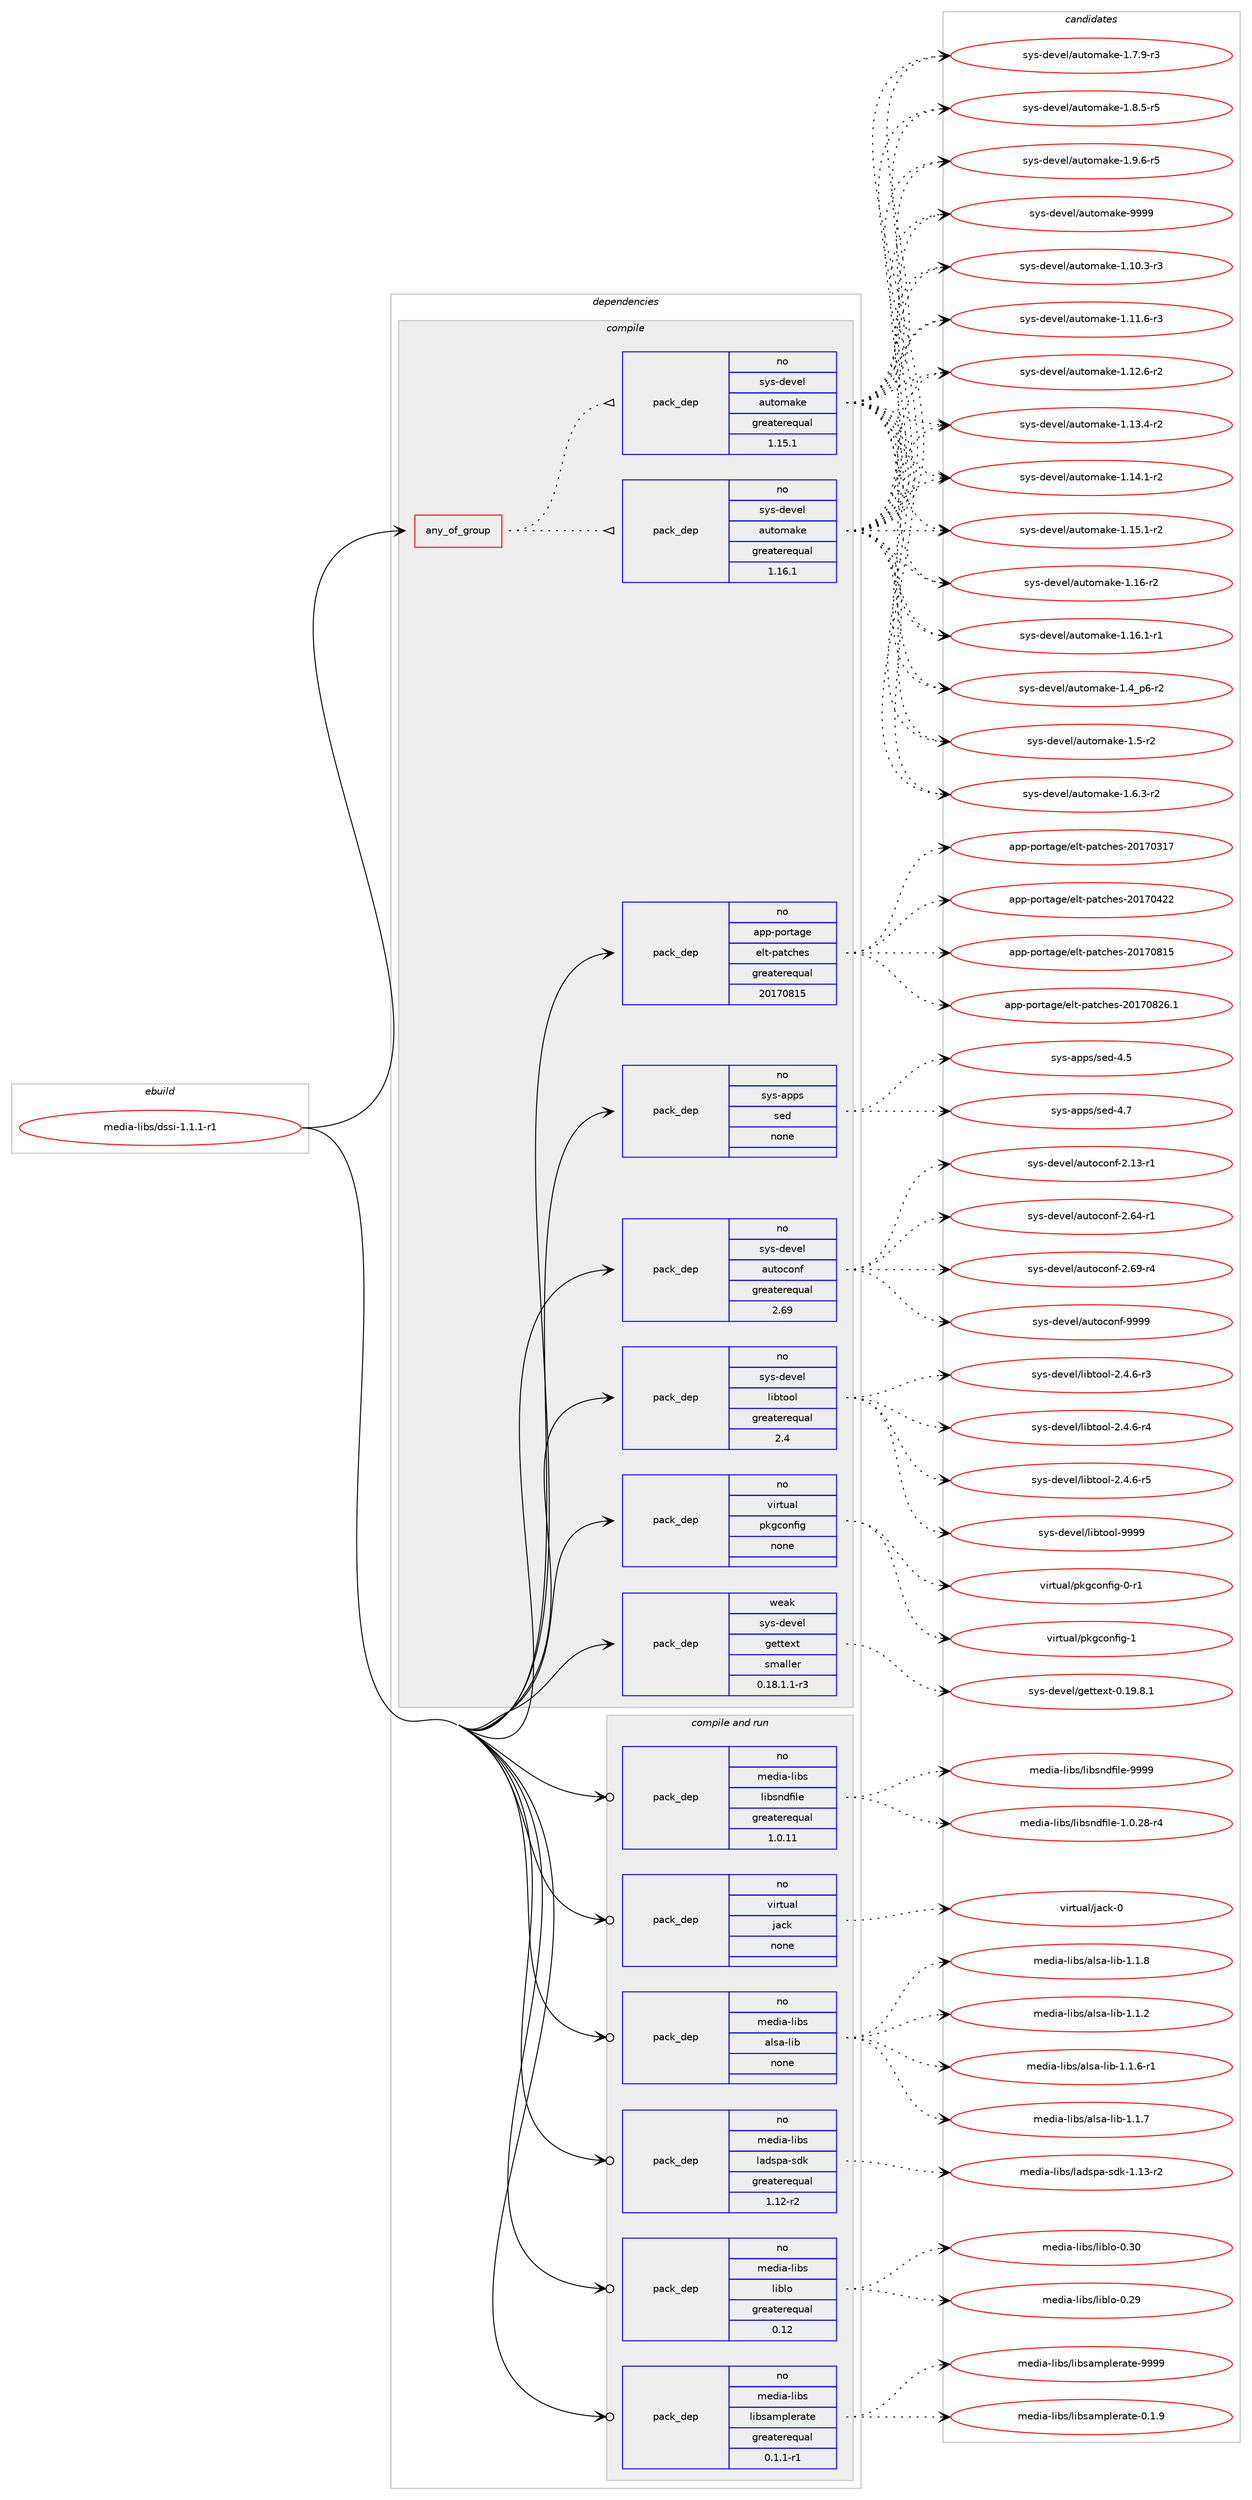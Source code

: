 digraph prolog {

# *************
# Graph options
# *************

newrank=true;
concentrate=true;
compound=true;
graph [rankdir=LR,fontname=Helvetica,fontsize=10,ranksep=1.5];#, ranksep=2.5, nodesep=0.2];
edge  [arrowhead=vee];
node  [fontname=Helvetica,fontsize=10];

# **********
# The ebuild
# **********

subgraph cluster_leftcol {
color=gray;
rank=same;
label=<<i>ebuild</i>>;
id [label="media-libs/dssi-1.1.1-r1", color=red, width=4, href="../media-libs/dssi-1.1.1-r1.svg"];
}

# ****************
# The dependencies
# ****************

subgraph cluster_midcol {
color=gray;
label=<<i>dependencies</i>>;
subgraph cluster_compile {
fillcolor="#eeeeee";
style=filled;
label=<<i>compile</i>>;
subgraph any24978 {
dependency1609694 [label=<<TABLE BORDER="0" CELLBORDER="1" CELLSPACING="0" CELLPADDING="4"><TR><TD CELLPADDING="10">any_of_group</TD></TR></TABLE>>, shape=none, color=red];subgraph pack1150297 {
dependency1609695 [label=<<TABLE BORDER="0" CELLBORDER="1" CELLSPACING="0" CELLPADDING="4" WIDTH="220"><TR><TD ROWSPAN="6" CELLPADDING="30">pack_dep</TD></TR><TR><TD WIDTH="110">no</TD></TR><TR><TD>sys-devel</TD></TR><TR><TD>automake</TD></TR><TR><TD>greaterequal</TD></TR><TR><TD>1.16.1</TD></TR></TABLE>>, shape=none, color=blue];
}
dependency1609694:e -> dependency1609695:w [weight=20,style="dotted",arrowhead="oinv"];
subgraph pack1150298 {
dependency1609696 [label=<<TABLE BORDER="0" CELLBORDER="1" CELLSPACING="0" CELLPADDING="4" WIDTH="220"><TR><TD ROWSPAN="6" CELLPADDING="30">pack_dep</TD></TR><TR><TD WIDTH="110">no</TD></TR><TR><TD>sys-devel</TD></TR><TR><TD>automake</TD></TR><TR><TD>greaterequal</TD></TR><TR><TD>1.15.1</TD></TR></TABLE>>, shape=none, color=blue];
}
dependency1609694:e -> dependency1609696:w [weight=20,style="dotted",arrowhead="oinv"];
}
id:e -> dependency1609694:w [weight=20,style="solid",arrowhead="vee"];
subgraph pack1150299 {
dependency1609697 [label=<<TABLE BORDER="0" CELLBORDER="1" CELLSPACING="0" CELLPADDING="4" WIDTH="220"><TR><TD ROWSPAN="6" CELLPADDING="30">pack_dep</TD></TR><TR><TD WIDTH="110">no</TD></TR><TR><TD>app-portage</TD></TR><TR><TD>elt-patches</TD></TR><TR><TD>greaterequal</TD></TR><TR><TD>20170815</TD></TR></TABLE>>, shape=none, color=blue];
}
id:e -> dependency1609697:w [weight=20,style="solid",arrowhead="vee"];
subgraph pack1150300 {
dependency1609698 [label=<<TABLE BORDER="0" CELLBORDER="1" CELLSPACING="0" CELLPADDING="4" WIDTH="220"><TR><TD ROWSPAN="6" CELLPADDING="30">pack_dep</TD></TR><TR><TD WIDTH="110">no</TD></TR><TR><TD>sys-apps</TD></TR><TR><TD>sed</TD></TR><TR><TD>none</TD></TR><TR><TD></TD></TR></TABLE>>, shape=none, color=blue];
}
id:e -> dependency1609698:w [weight=20,style="solid",arrowhead="vee"];
subgraph pack1150301 {
dependency1609699 [label=<<TABLE BORDER="0" CELLBORDER="1" CELLSPACING="0" CELLPADDING="4" WIDTH="220"><TR><TD ROWSPAN="6" CELLPADDING="30">pack_dep</TD></TR><TR><TD WIDTH="110">no</TD></TR><TR><TD>sys-devel</TD></TR><TR><TD>autoconf</TD></TR><TR><TD>greaterequal</TD></TR><TR><TD>2.69</TD></TR></TABLE>>, shape=none, color=blue];
}
id:e -> dependency1609699:w [weight=20,style="solid",arrowhead="vee"];
subgraph pack1150302 {
dependency1609700 [label=<<TABLE BORDER="0" CELLBORDER="1" CELLSPACING="0" CELLPADDING="4" WIDTH="220"><TR><TD ROWSPAN="6" CELLPADDING="30">pack_dep</TD></TR><TR><TD WIDTH="110">no</TD></TR><TR><TD>sys-devel</TD></TR><TR><TD>libtool</TD></TR><TR><TD>greaterequal</TD></TR><TR><TD>2.4</TD></TR></TABLE>>, shape=none, color=blue];
}
id:e -> dependency1609700:w [weight=20,style="solid",arrowhead="vee"];
subgraph pack1150303 {
dependency1609701 [label=<<TABLE BORDER="0" CELLBORDER="1" CELLSPACING="0" CELLPADDING="4" WIDTH="220"><TR><TD ROWSPAN="6" CELLPADDING="30">pack_dep</TD></TR><TR><TD WIDTH="110">no</TD></TR><TR><TD>virtual</TD></TR><TR><TD>pkgconfig</TD></TR><TR><TD>none</TD></TR><TR><TD></TD></TR></TABLE>>, shape=none, color=blue];
}
id:e -> dependency1609701:w [weight=20,style="solid",arrowhead="vee"];
subgraph pack1150304 {
dependency1609702 [label=<<TABLE BORDER="0" CELLBORDER="1" CELLSPACING="0" CELLPADDING="4" WIDTH="220"><TR><TD ROWSPAN="6" CELLPADDING="30">pack_dep</TD></TR><TR><TD WIDTH="110">weak</TD></TR><TR><TD>sys-devel</TD></TR><TR><TD>gettext</TD></TR><TR><TD>smaller</TD></TR><TR><TD>0.18.1.1-r3</TD></TR></TABLE>>, shape=none, color=blue];
}
id:e -> dependency1609702:w [weight=20,style="solid",arrowhead="vee"];
}
subgraph cluster_compileandrun {
fillcolor="#eeeeee";
style=filled;
label=<<i>compile and run</i>>;
subgraph pack1150305 {
dependency1609703 [label=<<TABLE BORDER="0" CELLBORDER="1" CELLSPACING="0" CELLPADDING="4" WIDTH="220"><TR><TD ROWSPAN="6" CELLPADDING="30">pack_dep</TD></TR><TR><TD WIDTH="110">no</TD></TR><TR><TD>media-libs</TD></TR><TR><TD>alsa-lib</TD></TR><TR><TD>none</TD></TR><TR><TD></TD></TR></TABLE>>, shape=none, color=blue];
}
id:e -> dependency1609703:w [weight=20,style="solid",arrowhead="odotvee"];
subgraph pack1150306 {
dependency1609704 [label=<<TABLE BORDER="0" CELLBORDER="1" CELLSPACING="0" CELLPADDING="4" WIDTH="220"><TR><TD ROWSPAN="6" CELLPADDING="30">pack_dep</TD></TR><TR><TD WIDTH="110">no</TD></TR><TR><TD>media-libs</TD></TR><TR><TD>ladspa-sdk</TD></TR><TR><TD>greaterequal</TD></TR><TR><TD>1.12-r2</TD></TR></TABLE>>, shape=none, color=blue];
}
id:e -> dependency1609704:w [weight=20,style="solid",arrowhead="odotvee"];
subgraph pack1150307 {
dependency1609705 [label=<<TABLE BORDER="0" CELLBORDER="1" CELLSPACING="0" CELLPADDING="4" WIDTH="220"><TR><TD ROWSPAN="6" CELLPADDING="30">pack_dep</TD></TR><TR><TD WIDTH="110">no</TD></TR><TR><TD>media-libs</TD></TR><TR><TD>liblo</TD></TR><TR><TD>greaterequal</TD></TR><TR><TD>0.12</TD></TR></TABLE>>, shape=none, color=blue];
}
id:e -> dependency1609705:w [weight=20,style="solid",arrowhead="odotvee"];
subgraph pack1150308 {
dependency1609706 [label=<<TABLE BORDER="0" CELLBORDER="1" CELLSPACING="0" CELLPADDING="4" WIDTH="220"><TR><TD ROWSPAN="6" CELLPADDING="30">pack_dep</TD></TR><TR><TD WIDTH="110">no</TD></TR><TR><TD>media-libs</TD></TR><TR><TD>libsamplerate</TD></TR><TR><TD>greaterequal</TD></TR><TR><TD>0.1.1-r1</TD></TR></TABLE>>, shape=none, color=blue];
}
id:e -> dependency1609706:w [weight=20,style="solid",arrowhead="odotvee"];
subgraph pack1150309 {
dependency1609707 [label=<<TABLE BORDER="0" CELLBORDER="1" CELLSPACING="0" CELLPADDING="4" WIDTH="220"><TR><TD ROWSPAN="6" CELLPADDING="30">pack_dep</TD></TR><TR><TD WIDTH="110">no</TD></TR><TR><TD>media-libs</TD></TR><TR><TD>libsndfile</TD></TR><TR><TD>greaterequal</TD></TR><TR><TD>1.0.11</TD></TR></TABLE>>, shape=none, color=blue];
}
id:e -> dependency1609707:w [weight=20,style="solid",arrowhead="odotvee"];
subgraph pack1150310 {
dependency1609708 [label=<<TABLE BORDER="0" CELLBORDER="1" CELLSPACING="0" CELLPADDING="4" WIDTH="220"><TR><TD ROWSPAN="6" CELLPADDING="30">pack_dep</TD></TR><TR><TD WIDTH="110">no</TD></TR><TR><TD>virtual</TD></TR><TR><TD>jack</TD></TR><TR><TD>none</TD></TR><TR><TD></TD></TR></TABLE>>, shape=none, color=blue];
}
id:e -> dependency1609708:w [weight=20,style="solid",arrowhead="odotvee"];
}
subgraph cluster_run {
fillcolor="#eeeeee";
style=filled;
label=<<i>run</i>>;
}
}

# **************
# The candidates
# **************

subgraph cluster_choices {
rank=same;
color=gray;
label=<<i>candidates</i>>;

subgraph choice1150297 {
color=black;
nodesep=1;
choice11512111545100101118101108479711711611110997107101454946494846514511451 [label="sys-devel/automake-1.10.3-r3", color=red, width=4,href="../sys-devel/automake-1.10.3-r3.svg"];
choice11512111545100101118101108479711711611110997107101454946494946544511451 [label="sys-devel/automake-1.11.6-r3", color=red, width=4,href="../sys-devel/automake-1.11.6-r3.svg"];
choice11512111545100101118101108479711711611110997107101454946495046544511450 [label="sys-devel/automake-1.12.6-r2", color=red, width=4,href="../sys-devel/automake-1.12.6-r2.svg"];
choice11512111545100101118101108479711711611110997107101454946495146524511450 [label="sys-devel/automake-1.13.4-r2", color=red, width=4,href="../sys-devel/automake-1.13.4-r2.svg"];
choice11512111545100101118101108479711711611110997107101454946495246494511450 [label="sys-devel/automake-1.14.1-r2", color=red, width=4,href="../sys-devel/automake-1.14.1-r2.svg"];
choice11512111545100101118101108479711711611110997107101454946495346494511450 [label="sys-devel/automake-1.15.1-r2", color=red, width=4,href="../sys-devel/automake-1.15.1-r2.svg"];
choice1151211154510010111810110847971171161111099710710145494649544511450 [label="sys-devel/automake-1.16-r2", color=red, width=4,href="../sys-devel/automake-1.16-r2.svg"];
choice11512111545100101118101108479711711611110997107101454946495446494511449 [label="sys-devel/automake-1.16.1-r1", color=red, width=4,href="../sys-devel/automake-1.16.1-r1.svg"];
choice115121115451001011181011084797117116111109971071014549465295112544511450 [label="sys-devel/automake-1.4_p6-r2", color=red, width=4,href="../sys-devel/automake-1.4_p6-r2.svg"];
choice11512111545100101118101108479711711611110997107101454946534511450 [label="sys-devel/automake-1.5-r2", color=red, width=4,href="../sys-devel/automake-1.5-r2.svg"];
choice115121115451001011181011084797117116111109971071014549465446514511450 [label="sys-devel/automake-1.6.3-r2", color=red, width=4,href="../sys-devel/automake-1.6.3-r2.svg"];
choice115121115451001011181011084797117116111109971071014549465546574511451 [label="sys-devel/automake-1.7.9-r3", color=red, width=4,href="../sys-devel/automake-1.7.9-r3.svg"];
choice115121115451001011181011084797117116111109971071014549465646534511453 [label="sys-devel/automake-1.8.5-r5", color=red, width=4,href="../sys-devel/automake-1.8.5-r5.svg"];
choice115121115451001011181011084797117116111109971071014549465746544511453 [label="sys-devel/automake-1.9.6-r5", color=red, width=4,href="../sys-devel/automake-1.9.6-r5.svg"];
choice115121115451001011181011084797117116111109971071014557575757 [label="sys-devel/automake-9999", color=red, width=4,href="../sys-devel/automake-9999.svg"];
dependency1609695:e -> choice11512111545100101118101108479711711611110997107101454946494846514511451:w [style=dotted,weight="100"];
dependency1609695:e -> choice11512111545100101118101108479711711611110997107101454946494946544511451:w [style=dotted,weight="100"];
dependency1609695:e -> choice11512111545100101118101108479711711611110997107101454946495046544511450:w [style=dotted,weight="100"];
dependency1609695:e -> choice11512111545100101118101108479711711611110997107101454946495146524511450:w [style=dotted,weight="100"];
dependency1609695:e -> choice11512111545100101118101108479711711611110997107101454946495246494511450:w [style=dotted,weight="100"];
dependency1609695:e -> choice11512111545100101118101108479711711611110997107101454946495346494511450:w [style=dotted,weight="100"];
dependency1609695:e -> choice1151211154510010111810110847971171161111099710710145494649544511450:w [style=dotted,weight="100"];
dependency1609695:e -> choice11512111545100101118101108479711711611110997107101454946495446494511449:w [style=dotted,weight="100"];
dependency1609695:e -> choice115121115451001011181011084797117116111109971071014549465295112544511450:w [style=dotted,weight="100"];
dependency1609695:e -> choice11512111545100101118101108479711711611110997107101454946534511450:w [style=dotted,weight="100"];
dependency1609695:e -> choice115121115451001011181011084797117116111109971071014549465446514511450:w [style=dotted,weight="100"];
dependency1609695:e -> choice115121115451001011181011084797117116111109971071014549465546574511451:w [style=dotted,weight="100"];
dependency1609695:e -> choice115121115451001011181011084797117116111109971071014549465646534511453:w [style=dotted,weight="100"];
dependency1609695:e -> choice115121115451001011181011084797117116111109971071014549465746544511453:w [style=dotted,weight="100"];
dependency1609695:e -> choice115121115451001011181011084797117116111109971071014557575757:w [style=dotted,weight="100"];
}
subgraph choice1150298 {
color=black;
nodesep=1;
choice11512111545100101118101108479711711611110997107101454946494846514511451 [label="sys-devel/automake-1.10.3-r3", color=red, width=4,href="../sys-devel/automake-1.10.3-r3.svg"];
choice11512111545100101118101108479711711611110997107101454946494946544511451 [label="sys-devel/automake-1.11.6-r3", color=red, width=4,href="../sys-devel/automake-1.11.6-r3.svg"];
choice11512111545100101118101108479711711611110997107101454946495046544511450 [label="sys-devel/automake-1.12.6-r2", color=red, width=4,href="../sys-devel/automake-1.12.6-r2.svg"];
choice11512111545100101118101108479711711611110997107101454946495146524511450 [label="sys-devel/automake-1.13.4-r2", color=red, width=4,href="../sys-devel/automake-1.13.4-r2.svg"];
choice11512111545100101118101108479711711611110997107101454946495246494511450 [label="sys-devel/automake-1.14.1-r2", color=red, width=4,href="../sys-devel/automake-1.14.1-r2.svg"];
choice11512111545100101118101108479711711611110997107101454946495346494511450 [label="sys-devel/automake-1.15.1-r2", color=red, width=4,href="../sys-devel/automake-1.15.1-r2.svg"];
choice1151211154510010111810110847971171161111099710710145494649544511450 [label="sys-devel/automake-1.16-r2", color=red, width=4,href="../sys-devel/automake-1.16-r2.svg"];
choice11512111545100101118101108479711711611110997107101454946495446494511449 [label="sys-devel/automake-1.16.1-r1", color=red, width=4,href="../sys-devel/automake-1.16.1-r1.svg"];
choice115121115451001011181011084797117116111109971071014549465295112544511450 [label="sys-devel/automake-1.4_p6-r2", color=red, width=4,href="../sys-devel/automake-1.4_p6-r2.svg"];
choice11512111545100101118101108479711711611110997107101454946534511450 [label="sys-devel/automake-1.5-r2", color=red, width=4,href="../sys-devel/automake-1.5-r2.svg"];
choice115121115451001011181011084797117116111109971071014549465446514511450 [label="sys-devel/automake-1.6.3-r2", color=red, width=4,href="../sys-devel/automake-1.6.3-r2.svg"];
choice115121115451001011181011084797117116111109971071014549465546574511451 [label="sys-devel/automake-1.7.9-r3", color=red, width=4,href="../sys-devel/automake-1.7.9-r3.svg"];
choice115121115451001011181011084797117116111109971071014549465646534511453 [label="sys-devel/automake-1.8.5-r5", color=red, width=4,href="../sys-devel/automake-1.8.5-r5.svg"];
choice115121115451001011181011084797117116111109971071014549465746544511453 [label="sys-devel/automake-1.9.6-r5", color=red, width=4,href="../sys-devel/automake-1.9.6-r5.svg"];
choice115121115451001011181011084797117116111109971071014557575757 [label="sys-devel/automake-9999", color=red, width=4,href="../sys-devel/automake-9999.svg"];
dependency1609696:e -> choice11512111545100101118101108479711711611110997107101454946494846514511451:w [style=dotted,weight="100"];
dependency1609696:e -> choice11512111545100101118101108479711711611110997107101454946494946544511451:w [style=dotted,weight="100"];
dependency1609696:e -> choice11512111545100101118101108479711711611110997107101454946495046544511450:w [style=dotted,weight="100"];
dependency1609696:e -> choice11512111545100101118101108479711711611110997107101454946495146524511450:w [style=dotted,weight="100"];
dependency1609696:e -> choice11512111545100101118101108479711711611110997107101454946495246494511450:w [style=dotted,weight="100"];
dependency1609696:e -> choice11512111545100101118101108479711711611110997107101454946495346494511450:w [style=dotted,weight="100"];
dependency1609696:e -> choice1151211154510010111810110847971171161111099710710145494649544511450:w [style=dotted,weight="100"];
dependency1609696:e -> choice11512111545100101118101108479711711611110997107101454946495446494511449:w [style=dotted,weight="100"];
dependency1609696:e -> choice115121115451001011181011084797117116111109971071014549465295112544511450:w [style=dotted,weight="100"];
dependency1609696:e -> choice11512111545100101118101108479711711611110997107101454946534511450:w [style=dotted,weight="100"];
dependency1609696:e -> choice115121115451001011181011084797117116111109971071014549465446514511450:w [style=dotted,weight="100"];
dependency1609696:e -> choice115121115451001011181011084797117116111109971071014549465546574511451:w [style=dotted,weight="100"];
dependency1609696:e -> choice115121115451001011181011084797117116111109971071014549465646534511453:w [style=dotted,weight="100"];
dependency1609696:e -> choice115121115451001011181011084797117116111109971071014549465746544511453:w [style=dotted,weight="100"];
dependency1609696:e -> choice115121115451001011181011084797117116111109971071014557575757:w [style=dotted,weight="100"];
}
subgraph choice1150299 {
color=black;
nodesep=1;
choice97112112451121111141169710310147101108116451129711699104101115455048495548514955 [label="app-portage/elt-patches-20170317", color=red, width=4,href="../app-portage/elt-patches-20170317.svg"];
choice97112112451121111141169710310147101108116451129711699104101115455048495548525050 [label="app-portage/elt-patches-20170422", color=red, width=4,href="../app-portage/elt-patches-20170422.svg"];
choice97112112451121111141169710310147101108116451129711699104101115455048495548564953 [label="app-portage/elt-patches-20170815", color=red, width=4,href="../app-portage/elt-patches-20170815.svg"];
choice971121124511211111411697103101471011081164511297116991041011154550484955485650544649 [label="app-portage/elt-patches-20170826.1", color=red, width=4,href="../app-portage/elt-patches-20170826.1.svg"];
dependency1609697:e -> choice97112112451121111141169710310147101108116451129711699104101115455048495548514955:w [style=dotted,weight="100"];
dependency1609697:e -> choice97112112451121111141169710310147101108116451129711699104101115455048495548525050:w [style=dotted,weight="100"];
dependency1609697:e -> choice97112112451121111141169710310147101108116451129711699104101115455048495548564953:w [style=dotted,weight="100"];
dependency1609697:e -> choice971121124511211111411697103101471011081164511297116991041011154550484955485650544649:w [style=dotted,weight="100"];
}
subgraph choice1150300 {
color=black;
nodesep=1;
choice11512111545971121121154711510110045524653 [label="sys-apps/sed-4.5", color=red, width=4,href="../sys-apps/sed-4.5.svg"];
choice11512111545971121121154711510110045524655 [label="sys-apps/sed-4.7", color=red, width=4,href="../sys-apps/sed-4.7.svg"];
dependency1609698:e -> choice11512111545971121121154711510110045524653:w [style=dotted,weight="100"];
dependency1609698:e -> choice11512111545971121121154711510110045524655:w [style=dotted,weight="100"];
}
subgraph choice1150301 {
color=black;
nodesep=1;
choice1151211154510010111810110847971171161119911111010245504649514511449 [label="sys-devel/autoconf-2.13-r1", color=red, width=4,href="../sys-devel/autoconf-2.13-r1.svg"];
choice1151211154510010111810110847971171161119911111010245504654524511449 [label="sys-devel/autoconf-2.64-r1", color=red, width=4,href="../sys-devel/autoconf-2.64-r1.svg"];
choice1151211154510010111810110847971171161119911111010245504654574511452 [label="sys-devel/autoconf-2.69-r4", color=red, width=4,href="../sys-devel/autoconf-2.69-r4.svg"];
choice115121115451001011181011084797117116111991111101024557575757 [label="sys-devel/autoconf-9999", color=red, width=4,href="../sys-devel/autoconf-9999.svg"];
dependency1609699:e -> choice1151211154510010111810110847971171161119911111010245504649514511449:w [style=dotted,weight="100"];
dependency1609699:e -> choice1151211154510010111810110847971171161119911111010245504654524511449:w [style=dotted,weight="100"];
dependency1609699:e -> choice1151211154510010111810110847971171161119911111010245504654574511452:w [style=dotted,weight="100"];
dependency1609699:e -> choice115121115451001011181011084797117116111991111101024557575757:w [style=dotted,weight="100"];
}
subgraph choice1150302 {
color=black;
nodesep=1;
choice1151211154510010111810110847108105981161111111084550465246544511451 [label="sys-devel/libtool-2.4.6-r3", color=red, width=4,href="../sys-devel/libtool-2.4.6-r3.svg"];
choice1151211154510010111810110847108105981161111111084550465246544511452 [label="sys-devel/libtool-2.4.6-r4", color=red, width=4,href="../sys-devel/libtool-2.4.6-r4.svg"];
choice1151211154510010111810110847108105981161111111084550465246544511453 [label="sys-devel/libtool-2.4.6-r5", color=red, width=4,href="../sys-devel/libtool-2.4.6-r5.svg"];
choice1151211154510010111810110847108105981161111111084557575757 [label="sys-devel/libtool-9999", color=red, width=4,href="../sys-devel/libtool-9999.svg"];
dependency1609700:e -> choice1151211154510010111810110847108105981161111111084550465246544511451:w [style=dotted,weight="100"];
dependency1609700:e -> choice1151211154510010111810110847108105981161111111084550465246544511452:w [style=dotted,weight="100"];
dependency1609700:e -> choice1151211154510010111810110847108105981161111111084550465246544511453:w [style=dotted,weight="100"];
dependency1609700:e -> choice1151211154510010111810110847108105981161111111084557575757:w [style=dotted,weight="100"];
}
subgraph choice1150303 {
color=black;
nodesep=1;
choice11810511411611797108471121071039911111010210510345484511449 [label="virtual/pkgconfig-0-r1", color=red, width=4,href="../virtual/pkgconfig-0-r1.svg"];
choice1181051141161179710847112107103991111101021051034549 [label="virtual/pkgconfig-1", color=red, width=4,href="../virtual/pkgconfig-1.svg"];
dependency1609701:e -> choice11810511411611797108471121071039911111010210510345484511449:w [style=dotted,weight="100"];
dependency1609701:e -> choice1181051141161179710847112107103991111101021051034549:w [style=dotted,weight="100"];
}
subgraph choice1150304 {
color=black;
nodesep=1;
choice1151211154510010111810110847103101116116101120116454846495746564649 [label="sys-devel/gettext-0.19.8.1", color=red, width=4,href="../sys-devel/gettext-0.19.8.1.svg"];
dependency1609702:e -> choice1151211154510010111810110847103101116116101120116454846495746564649:w [style=dotted,weight="100"];
}
subgraph choice1150305 {
color=black;
nodesep=1;
choice1091011001059745108105981154797108115974510810598454946494650 [label="media-libs/alsa-lib-1.1.2", color=red, width=4,href="../media-libs/alsa-lib-1.1.2.svg"];
choice10910110010597451081059811547971081159745108105984549464946544511449 [label="media-libs/alsa-lib-1.1.6-r1", color=red, width=4,href="../media-libs/alsa-lib-1.1.6-r1.svg"];
choice1091011001059745108105981154797108115974510810598454946494655 [label="media-libs/alsa-lib-1.1.7", color=red, width=4,href="../media-libs/alsa-lib-1.1.7.svg"];
choice1091011001059745108105981154797108115974510810598454946494656 [label="media-libs/alsa-lib-1.1.8", color=red, width=4,href="../media-libs/alsa-lib-1.1.8.svg"];
dependency1609703:e -> choice1091011001059745108105981154797108115974510810598454946494650:w [style=dotted,weight="100"];
dependency1609703:e -> choice10910110010597451081059811547971081159745108105984549464946544511449:w [style=dotted,weight="100"];
dependency1609703:e -> choice1091011001059745108105981154797108115974510810598454946494655:w [style=dotted,weight="100"];
dependency1609703:e -> choice1091011001059745108105981154797108115974510810598454946494656:w [style=dotted,weight="100"];
}
subgraph choice1150306 {
color=black;
nodesep=1;
choice1091011001059745108105981154710897100115112974511510010745494649514511450 [label="media-libs/ladspa-sdk-1.13-r2", color=red, width=4,href="../media-libs/ladspa-sdk-1.13-r2.svg"];
dependency1609704:e -> choice1091011001059745108105981154710897100115112974511510010745494649514511450:w [style=dotted,weight="100"];
}
subgraph choice1150307 {
color=black;
nodesep=1;
choice10910110010597451081059811547108105981081114548465057 [label="media-libs/liblo-0.29", color=red, width=4,href="../media-libs/liblo-0.29.svg"];
choice10910110010597451081059811547108105981081114548465148 [label="media-libs/liblo-0.30", color=red, width=4,href="../media-libs/liblo-0.30.svg"];
dependency1609705:e -> choice10910110010597451081059811547108105981081114548465057:w [style=dotted,weight="100"];
dependency1609705:e -> choice10910110010597451081059811547108105981081114548465148:w [style=dotted,weight="100"];
}
subgraph choice1150308 {
color=black;
nodesep=1;
choice10910110010597451081059811547108105981159710911210810111497116101454846494657 [label="media-libs/libsamplerate-0.1.9", color=red, width=4,href="../media-libs/libsamplerate-0.1.9.svg"];
choice109101100105974510810598115471081059811597109112108101114971161014557575757 [label="media-libs/libsamplerate-9999", color=red, width=4,href="../media-libs/libsamplerate-9999.svg"];
dependency1609706:e -> choice10910110010597451081059811547108105981159710911210810111497116101454846494657:w [style=dotted,weight="100"];
dependency1609706:e -> choice109101100105974510810598115471081059811597109112108101114971161014557575757:w [style=dotted,weight="100"];
}
subgraph choice1150309 {
color=black;
nodesep=1;
choice1091011001059745108105981154710810598115110100102105108101454946484650564511452 [label="media-libs/libsndfile-1.0.28-r4", color=red, width=4,href="../media-libs/libsndfile-1.0.28-r4.svg"];
choice10910110010597451081059811547108105981151101001021051081014557575757 [label="media-libs/libsndfile-9999", color=red, width=4,href="../media-libs/libsndfile-9999.svg"];
dependency1609707:e -> choice1091011001059745108105981154710810598115110100102105108101454946484650564511452:w [style=dotted,weight="100"];
dependency1609707:e -> choice10910110010597451081059811547108105981151101001021051081014557575757:w [style=dotted,weight="100"];
}
subgraph choice1150310 {
color=black;
nodesep=1;
choice118105114116117971084710697991074548 [label="virtual/jack-0", color=red, width=4,href="../virtual/jack-0.svg"];
dependency1609708:e -> choice118105114116117971084710697991074548:w [style=dotted,weight="100"];
}
}

}
